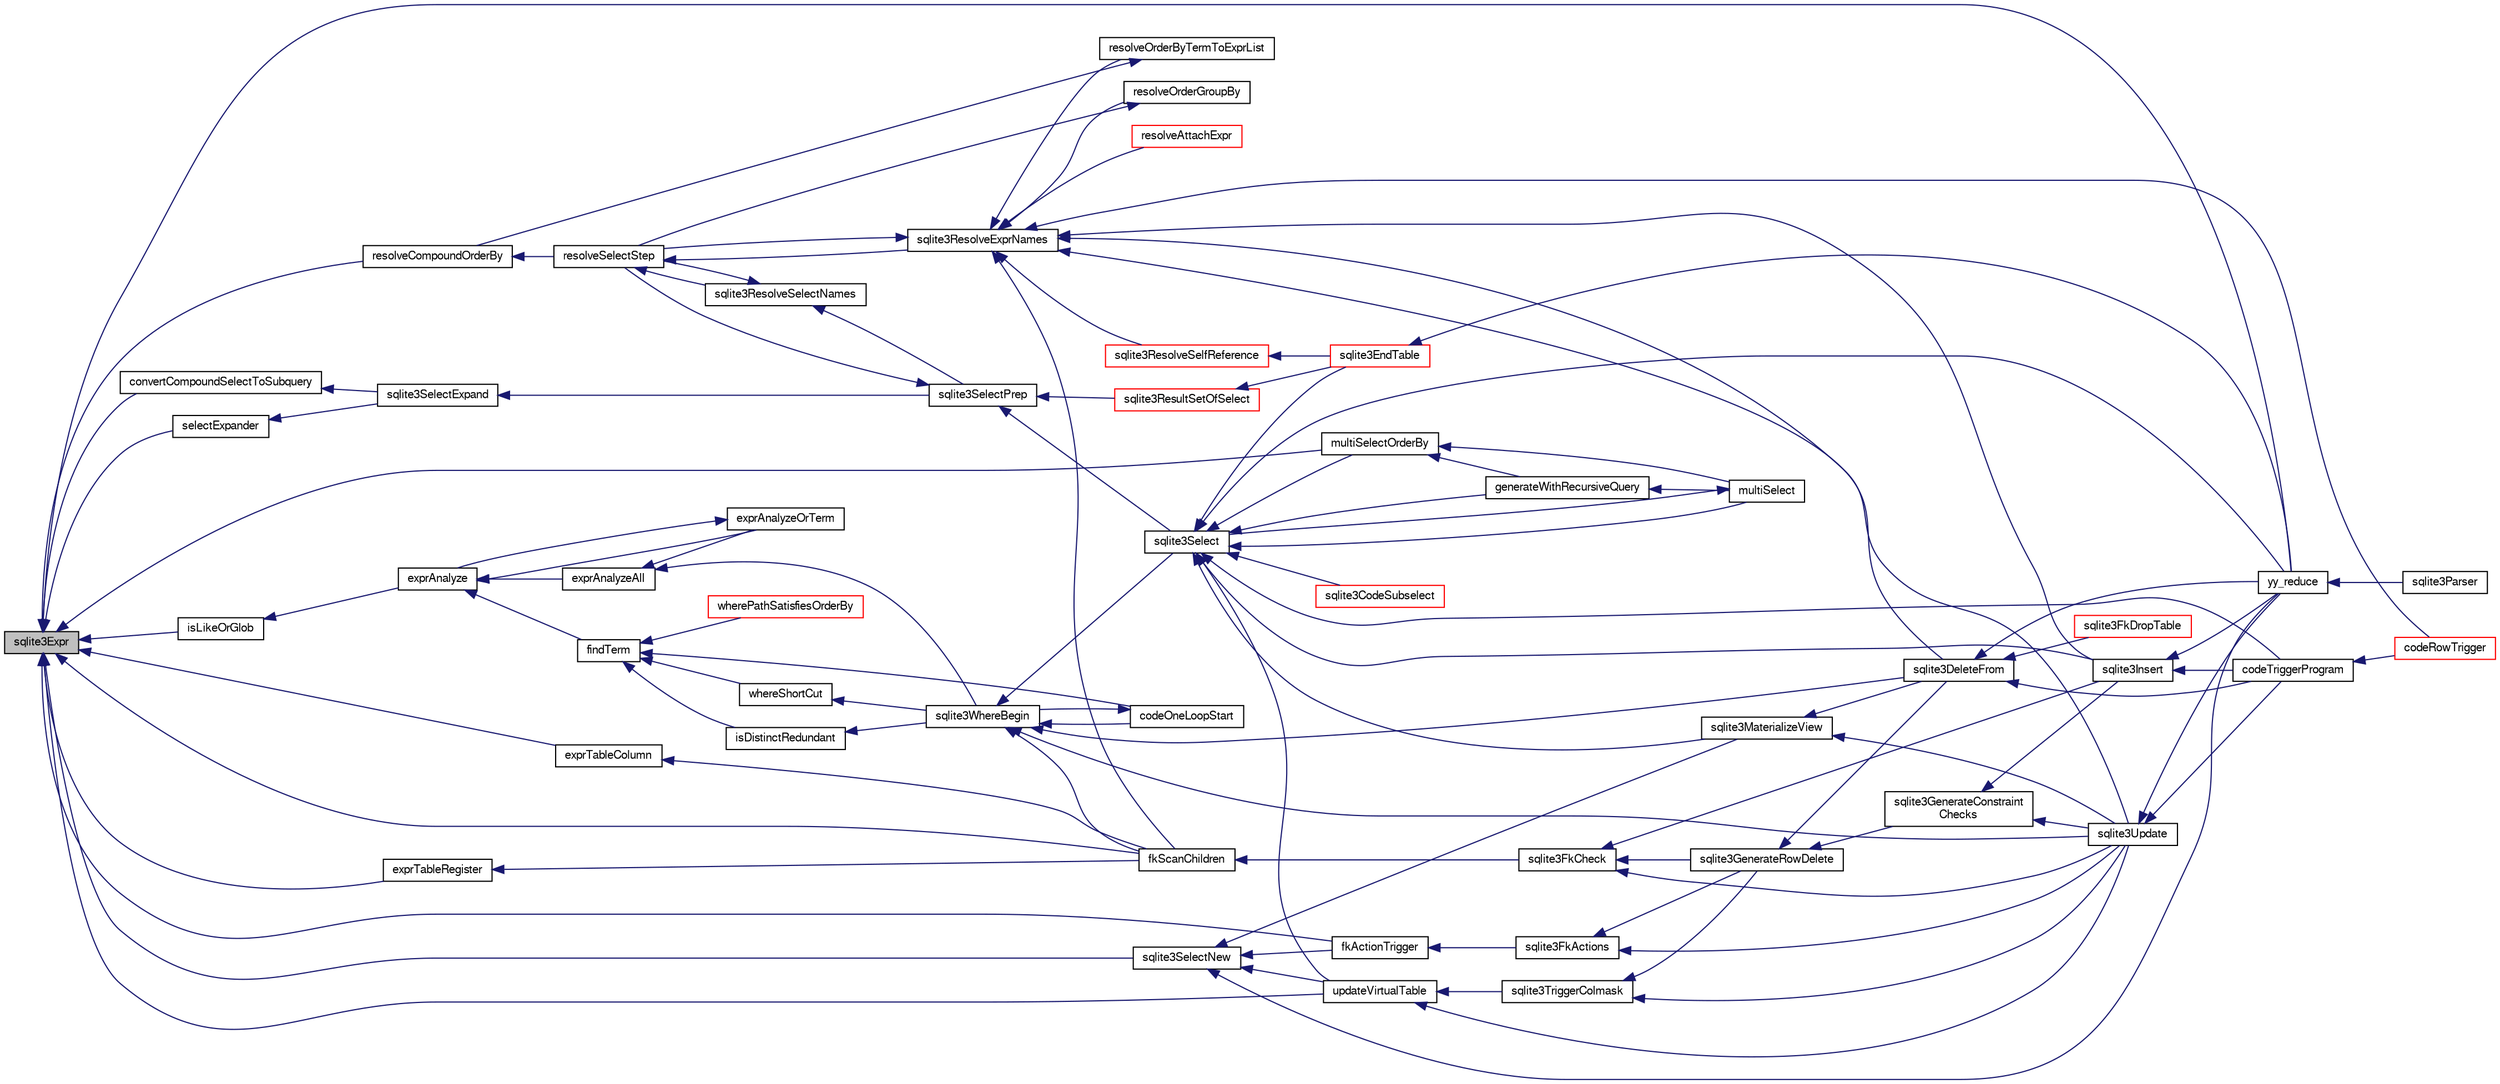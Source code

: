 digraph "sqlite3Expr"
{
  edge [fontname="FreeSans",fontsize="10",labelfontname="FreeSans",labelfontsize="10"];
  node [fontname="FreeSans",fontsize="10",shape=record];
  rankdir="LR";
  Node511767 [label="sqlite3Expr",height=0.2,width=0.4,color="black", fillcolor="grey75", style="filled", fontcolor="black"];
  Node511767 -> Node511768 [dir="back",color="midnightblue",fontsize="10",style="solid",fontname="FreeSans"];
  Node511768 [label="resolveCompoundOrderBy",height=0.2,width=0.4,color="black", fillcolor="white", style="filled",URL="$sqlite3_8c.html#a462c5aa49cfd6aad6a92fa60ddefc569"];
  Node511768 -> Node511769 [dir="back",color="midnightblue",fontsize="10",style="solid",fontname="FreeSans"];
  Node511769 [label="resolveSelectStep",height=0.2,width=0.4,color="black", fillcolor="white", style="filled",URL="$sqlite3_8c.html#a0b9015a9e505c63fd104dcbad672c814"];
  Node511769 -> Node511770 [dir="back",color="midnightblue",fontsize="10",style="solid",fontname="FreeSans"];
  Node511770 [label="sqlite3ResolveExprNames",height=0.2,width=0.4,color="black", fillcolor="white", style="filled",URL="$sqlite3_8c.html#a537cf717a3f847807d3a3fd65da636ad"];
  Node511770 -> Node511771 [dir="back",color="midnightblue",fontsize="10",style="solid",fontname="FreeSans"];
  Node511771 [label="resolveOrderByTermToExprList",height=0.2,width=0.4,color="black", fillcolor="white", style="filled",URL="$sqlite3_8c.html#ac7f7eabdc769257622ad90aac3e02fe6"];
  Node511771 -> Node511768 [dir="back",color="midnightblue",fontsize="10",style="solid",fontname="FreeSans"];
  Node511770 -> Node511772 [dir="back",color="midnightblue",fontsize="10",style="solid",fontname="FreeSans"];
  Node511772 [label="resolveOrderGroupBy",height=0.2,width=0.4,color="black", fillcolor="white", style="filled",URL="$sqlite3_8c.html#a4dc8ed6177a5de887eae1010992e3d00"];
  Node511772 -> Node511769 [dir="back",color="midnightblue",fontsize="10",style="solid",fontname="FreeSans"];
  Node511770 -> Node511769 [dir="back",color="midnightblue",fontsize="10",style="solid",fontname="FreeSans"];
  Node511770 -> Node511773 [dir="back",color="midnightblue",fontsize="10",style="solid",fontname="FreeSans"];
  Node511773 [label="sqlite3ResolveSelfReference",height=0.2,width=0.4,color="red", fillcolor="white", style="filled",URL="$sqlite3_8c.html#ab524095a849de78f8728167d19336094"];
  Node511773 -> Node511774 [dir="back",color="midnightblue",fontsize="10",style="solid",fontname="FreeSans"];
  Node511774 [label="sqlite3EndTable",height=0.2,width=0.4,color="red", fillcolor="white", style="filled",URL="$sqlite3_8c.html#a7b5f2c66c0f0b6f819d970ca389768b0"];
  Node511774 -> Node511776 [dir="back",color="midnightblue",fontsize="10",style="solid",fontname="FreeSans"];
  Node511776 [label="yy_reduce",height=0.2,width=0.4,color="black", fillcolor="white", style="filled",URL="$sqlite3_8c.html#a7c419a9b25711c666a9a2449ef377f14"];
  Node511776 -> Node511777 [dir="back",color="midnightblue",fontsize="10",style="solid",fontname="FreeSans"];
  Node511777 [label="sqlite3Parser",height=0.2,width=0.4,color="black", fillcolor="white", style="filled",URL="$sqlite3_8c.html#a0327d71a5fabe0b6a343d78a2602e72a"];
  Node511770 -> Node511781 [dir="back",color="midnightblue",fontsize="10",style="solid",fontname="FreeSans"];
  Node511781 [label="resolveAttachExpr",height=0.2,width=0.4,color="red", fillcolor="white", style="filled",URL="$sqlite3_8c.html#a2b0ae2ee3fae38ccc805f582a9ce38f5"];
  Node511770 -> Node511785 [dir="back",color="midnightblue",fontsize="10",style="solid",fontname="FreeSans"];
  Node511785 [label="sqlite3DeleteFrom",height=0.2,width=0.4,color="black", fillcolor="white", style="filled",URL="$sqlite3_8c.html#ab9b4b45349188b49eabb23f94608a091"];
  Node511785 -> Node511786 [dir="back",color="midnightblue",fontsize="10",style="solid",fontname="FreeSans"];
  Node511786 [label="sqlite3FkDropTable",height=0.2,width=0.4,color="red", fillcolor="white", style="filled",URL="$sqlite3_8c.html#a1218c6fc74e89152ceaa4760e82f5ef9"];
  Node511785 -> Node511788 [dir="back",color="midnightblue",fontsize="10",style="solid",fontname="FreeSans"];
  Node511788 [label="codeTriggerProgram",height=0.2,width=0.4,color="black", fillcolor="white", style="filled",URL="$sqlite3_8c.html#a120801f59d9281d201d2ff4b2606836e"];
  Node511788 -> Node511789 [dir="back",color="midnightblue",fontsize="10",style="solid",fontname="FreeSans"];
  Node511789 [label="codeRowTrigger",height=0.2,width=0.4,color="red", fillcolor="white", style="filled",URL="$sqlite3_8c.html#a463cea5aaaf388b560b206570a0022fc"];
  Node511785 -> Node511776 [dir="back",color="midnightblue",fontsize="10",style="solid",fontname="FreeSans"];
  Node511770 -> Node511799 [dir="back",color="midnightblue",fontsize="10",style="solid",fontname="FreeSans"];
  Node511799 [label="fkScanChildren",height=0.2,width=0.4,color="black", fillcolor="white", style="filled",URL="$sqlite3_8c.html#a67c9dcb484336b3155e7a82a037d4691"];
  Node511799 -> Node511800 [dir="back",color="midnightblue",fontsize="10",style="solid",fontname="FreeSans"];
  Node511800 [label="sqlite3FkCheck",height=0.2,width=0.4,color="black", fillcolor="white", style="filled",URL="$sqlite3_8c.html#aa38fb76c7d6f48f19772877a41703b92"];
  Node511800 -> Node511793 [dir="back",color="midnightblue",fontsize="10",style="solid",fontname="FreeSans"];
  Node511793 [label="sqlite3GenerateRowDelete",height=0.2,width=0.4,color="black", fillcolor="white", style="filled",URL="$sqlite3_8c.html#a2c76cbf3027fc18fdbb8cb4cd96b77d9"];
  Node511793 -> Node511785 [dir="back",color="midnightblue",fontsize="10",style="solid",fontname="FreeSans"];
  Node511793 -> Node511794 [dir="back",color="midnightblue",fontsize="10",style="solid",fontname="FreeSans"];
  Node511794 [label="sqlite3GenerateConstraint\lChecks",height=0.2,width=0.4,color="black", fillcolor="white", style="filled",URL="$sqlite3_8c.html#aef639c1e6a0c0a67ca6e7690ad931bd2"];
  Node511794 -> Node511795 [dir="back",color="midnightblue",fontsize="10",style="solid",fontname="FreeSans"];
  Node511795 [label="sqlite3Insert",height=0.2,width=0.4,color="black", fillcolor="white", style="filled",URL="$sqlite3_8c.html#a5b17c9c2000bae6bdff8e6be48d7dc2b"];
  Node511795 -> Node511788 [dir="back",color="midnightblue",fontsize="10",style="solid",fontname="FreeSans"];
  Node511795 -> Node511776 [dir="back",color="midnightblue",fontsize="10",style="solid",fontname="FreeSans"];
  Node511794 -> Node511796 [dir="back",color="midnightblue",fontsize="10",style="solid",fontname="FreeSans"];
  Node511796 [label="sqlite3Update",height=0.2,width=0.4,color="black", fillcolor="white", style="filled",URL="$sqlite3_8c.html#ac5aa67c46e8cc8174566fabe6809fafa"];
  Node511796 -> Node511788 [dir="back",color="midnightblue",fontsize="10",style="solid",fontname="FreeSans"];
  Node511796 -> Node511776 [dir="back",color="midnightblue",fontsize="10",style="solid",fontname="FreeSans"];
  Node511800 -> Node511795 [dir="back",color="midnightblue",fontsize="10",style="solid",fontname="FreeSans"];
  Node511800 -> Node511796 [dir="back",color="midnightblue",fontsize="10",style="solid",fontname="FreeSans"];
  Node511770 -> Node511795 [dir="back",color="midnightblue",fontsize="10",style="solid",fontname="FreeSans"];
  Node511770 -> Node511789 [dir="back",color="midnightblue",fontsize="10",style="solid",fontname="FreeSans"];
  Node511770 -> Node511796 [dir="back",color="midnightblue",fontsize="10",style="solid",fontname="FreeSans"];
  Node511769 -> Node511801 [dir="back",color="midnightblue",fontsize="10",style="solid",fontname="FreeSans"];
  Node511801 [label="sqlite3ResolveSelectNames",height=0.2,width=0.4,color="black", fillcolor="white", style="filled",URL="$sqlite3_8c.html#a0cf10c480643b1ab9eaa02056a400734"];
  Node511801 -> Node511769 [dir="back",color="midnightblue",fontsize="10",style="solid",fontname="FreeSans"];
  Node511801 -> Node511802 [dir="back",color="midnightblue",fontsize="10",style="solid",fontname="FreeSans"];
  Node511802 [label="sqlite3SelectPrep",height=0.2,width=0.4,color="black", fillcolor="white", style="filled",URL="$sqlite3_8c.html#aa4385bd53c0a43dea72fbc23cc78e1c6"];
  Node511802 -> Node511769 [dir="back",color="midnightblue",fontsize="10",style="solid",fontname="FreeSans"];
  Node511802 -> Node511803 [dir="back",color="midnightblue",fontsize="10",style="solid",fontname="FreeSans"];
  Node511803 [label="sqlite3ResultSetOfSelect",height=0.2,width=0.4,color="red", fillcolor="white", style="filled",URL="$sqlite3_8c.html#ade35a86757654a36498d74152aa2fda8"];
  Node511803 -> Node511774 [dir="back",color="midnightblue",fontsize="10",style="solid",fontname="FreeSans"];
  Node511802 -> Node511809 [dir="back",color="midnightblue",fontsize="10",style="solid",fontname="FreeSans"];
  Node511809 [label="sqlite3Select",height=0.2,width=0.4,color="black", fillcolor="white", style="filled",URL="$sqlite3_8c.html#a2465ee8c956209ba4b272477b7c21a45"];
  Node511809 -> Node511810 [dir="back",color="midnightblue",fontsize="10",style="solid",fontname="FreeSans"];
  Node511810 [label="sqlite3CodeSubselect",height=0.2,width=0.4,color="red", fillcolor="white", style="filled",URL="$sqlite3_8c.html#aa69b46d2204a1d1b110107a1be12ee0c"];
  Node511809 -> Node511774 [dir="back",color="midnightblue",fontsize="10",style="solid",fontname="FreeSans"];
  Node511809 -> Node511850 [dir="back",color="midnightblue",fontsize="10",style="solid",fontname="FreeSans"];
  Node511850 [label="sqlite3MaterializeView",height=0.2,width=0.4,color="black", fillcolor="white", style="filled",URL="$sqlite3_8c.html#a4557984b0b75f998fb0c3f231c9b1def"];
  Node511850 -> Node511785 [dir="back",color="midnightblue",fontsize="10",style="solid",fontname="FreeSans"];
  Node511850 -> Node511796 [dir="back",color="midnightblue",fontsize="10",style="solid",fontname="FreeSans"];
  Node511809 -> Node511795 [dir="back",color="midnightblue",fontsize="10",style="solid",fontname="FreeSans"];
  Node511809 -> Node511832 [dir="back",color="midnightblue",fontsize="10",style="solid",fontname="FreeSans"];
  Node511832 [label="generateWithRecursiveQuery",height=0.2,width=0.4,color="black", fillcolor="white", style="filled",URL="$sqlite3_8c.html#ade2c3663fa9c3b9676507984b9483942"];
  Node511832 -> Node511833 [dir="back",color="midnightblue",fontsize="10",style="solid",fontname="FreeSans"];
  Node511833 [label="multiSelect",height=0.2,width=0.4,color="black", fillcolor="white", style="filled",URL="$sqlite3_8c.html#a6456c61f3d9b2389738753cedfa24fa7"];
  Node511833 -> Node511809 [dir="back",color="midnightblue",fontsize="10",style="solid",fontname="FreeSans"];
  Node511809 -> Node511833 [dir="back",color="midnightblue",fontsize="10",style="solid",fontname="FreeSans"];
  Node511809 -> Node511834 [dir="back",color="midnightblue",fontsize="10",style="solid",fontname="FreeSans"];
  Node511834 [label="multiSelectOrderBy",height=0.2,width=0.4,color="black", fillcolor="white", style="filled",URL="$sqlite3_8c.html#afcdb8488c6f4dfdadaf9f04bca35b808"];
  Node511834 -> Node511832 [dir="back",color="midnightblue",fontsize="10",style="solid",fontname="FreeSans"];
  Node511834 -> Node511833 [dir="back",color="midnightblue",fontsize="10",style="solid",fontname="FreeSans"];
  Node511809 -> Node511788 [dir="back",color="midnightblue",fontsize="10",style="solid",fontname="FreeSans"];
  Node511809 -> Node511851 [dir="back",color="midnightblue",fontsize="10",style="solid",fontname="FreeSans"];
  Node511851 [label="updateVirtualTable",height=0.2,width=0.4,color="black", fillcolor="white", style="filled",URL="$sqlite3_8c.html#a740220531db9293c39a2cdd7da3f74e1"];
  Node511851 -> Node511798 [dir="back",color="midnightblue",fontsize="10",style="solid",fontname="FreeSans"];
  Node511798 [label="sqlite3TriggerColmask",height=0.2,width=0.4,color="black", fillcolor="white", style="filled",URL="$sqlite3_8c.html#acace8e99e37ae5e84ea03c65e820c540"];
  Node511798 -> Node511793 [dir="back",color="midnightblue",fontsize="10",style="solid",fontname="FreeSans"];
  Node511798 -> Node511796 [dir="back",color="midnightblue",fontsize="10",style="solid",fontname="FreeSans"];
  Node511851 -> Node511796 [dir="back",color="midnightblue",fontsize="10",style="solid",fontname="FreeSans"];
  Node511809 -> Node511776 [dir="back",color="midnightblue",fontsize="10",style="solid",fontname="FreeSans"];
  Node511767 -> Node511852 [dir="back",color="midnightblue",fontsize="10",style="solid",fontname="FreeSans"];
  Node511852 [label="exprTableRegister",height=0.2,width=0.4,color="black", fillcolor="white", style="filled",URL="$sqlite3_8c.html#a9357d0ff7fe8d9865f5940bc4b112cc9"];
  Node511852 -> Node511799 [dir="back",color="midnightblue",fontsize="10",style="solid",fontname="FreeSans"];
  Node511767 -> Node511853 [dir="back",color="midnightblue",fontsize="10",style="solid",fontname="FreeSans"];
  Node511853 [label="exprTableColumn",height=0.2,width=0.4,color="black", fillcolor="white", style="filled",URL="$sqlite3_8c.html#a15845b5261f0c14ce3381cedf57ba8c3"];
  Node511853 -> Node511799 [dir="back",color="midnightblue",fontsize="10",style="solid",fontname="FreeSans"];
  Node511767 -> Node511799 [dir="back",color="midnightblue",fontsize="10",style="solid",fontname="FreeSans"];
  Node511767 -> Node511854 [dir="back",color="midnightblue",fontsize="10",style="solid",fontname="FreeSans"];
  Node511854 [label="fkActionTrigger",height=0.2,width=0.4,color="black", fillcolor="white", style="filled",URL="$sqlite3_8c.html#a45d66e3277860bacad58eb6296680c8e"];
  Node511854 -> Node511792 [dir="back",color="midnightblue",fontsize="10",style="solid",fontname="FreeSans"];
  Node511792 [label="sqlite3FkActions",height=0.2,width=0.4,color="black", fillcolor="white", style="filled",URL="$sqlite3_8c.html#a39159bd1623724946c22355ba7f3ef90"];
  Node511792 -> Node511793 [dir="back",color="midnightblue",fontsize="10",style="solid",fontname="FreeSans"];
  Node511792 -> Node511796 [dir="back",color="midnightblue",fontsize="10",style="solid",fontname="FreeSans"];
  Node511767 -> Node511855 [dir="back",color="midnightblue",fontsize="10",style="solid",fontname="FreeSans"];
  Node511855 [label="sqlite3SelectNew",height=0.2,width=0.4,color="black", fillcolor="white", style="filled",URL="$sqlite3_8c.html#af637faf2f42e6ac5b93c317ed350252c"];
  Node511855 -> Node511850 [dir="back",color="midnightblue",fontsize="10",style="solid",fontname="FreeSans"];
  Node511855 -> Node511854 [dir="back",color="midnightblue",fontsize="10",style="solid",fontname="FreeSans"];
  Node511855 -> Node511851 [dir="back",color="midnightblue",fontsize="10",style="solid",fontname="FreeSans"];
  Node511855 -> Node511776 [dir="back",color="midnightblue",fontsize="10",style="solid",fontname="FreeSans"];
  Node511767 -> Node511834 [dir="back",color="midnightblue",fontsize="10",style="solid",fontname="FreeSans"];
  Node511767 -> Node511856 [dir="back",color="midnightblue",fontsize="10",style="solid",fontname="FreeSans"];
  Node511856 [label="convertCompoundSelectToSubquery",height=0.2,width=0.4,color="black", fillcolor="white", style="filled",URL="$sqlite3_8c.html#a81a588e62b98e8445d4540bbbc30e10a"];
  Node511856 -> Node511808 [dir="back",color="midnightblue",fontsize="10",style="solid",fontname="FreeSans"];
  Node511808 [label="sqlite3SelectExpand",height=0.2,width=0.4,color="black", fillcolor="white", style="filled",URL="$sqlite3_8c.html#ae55acd1d8219505e629c2148950fa3de"];
  Node511808 -> Node511802 [dir="back",color="midnightblue",fontsize="10",style="solid",fontname="FreeSans"];
  Node511767 -> Node511807 [dir="back",color="midnightblue",fontsize="10",style="solid",fontname="FreeSans"];
  Node511807 [label="selectExpander",height=0.2,width=0.4,color="black", fillcolor="white", style="filled",URL="$sqlite3_8c.html#abee977318fbf74531340c6e41b0ca953"];
  Node511807 -> Node511808 [dir="back",color="midnightblue",fontsize="10",style="solid",fontname="FreeSans"];
  Node511767 -> Node511851 [dir="back",color="midnightblue",fontsize="10",style="solid",fontname="FreeSans"];
  Node511767 -> Node511839 [dir="back",color="midnightblue",fontsize="10",style="solid",fontname="FreeSans"];
  Node511839 [label="isLikeOrGlob",height=0.2,width=0.4,color="black", fillcolor="white", style="filled",URL="$sqlite3_8c.html#a6c38e495198bf8976f68d1a6ebd74a50"];
  Node511839 -> Node511840 [dir="back",color="midnightblue",fontsize="10",style="solid",fontname="FreeSans"];
  Node511840 [label="exprAnalyze",height=0.2,width=0.4,color="black", fillcolor="white", style="filled",URL="$sqlite3_8c.html#acb10e48c9a4184a4edd9bfd5b14ad0b7"];
  Node511840 -> Node511841 [dir="back",color="midnightblue",fontsize="10",style="solid",fontname="FreeSans"];
  Node511841 [label="findTerm",height=0.2,width=0.4,color="black", fillcolor="white", style="filled",URL="$sqlite3_8c.html#af26eb1eed85001fcf29fa189b631ac4b"];
  Node511841 -> Node511842 [dir="back",color="midnightblue",fontsize="10",style="solid",fontname="FreeSans"];
  Node511842 [label="isDistinctRedundant",height=0.2,width=0.4,color="black", fillcolor="white", style="filled",URL="$sqlite3_8c.html#acfc2ade61d376596f173a8f70fea379b"];
  Node511842 -> Node511825 [dir="back",color="midnightblue",fontsize="10",style="solid",fontname="FreeSans"];
  Node511825 [label="sqlite3WhereBegin",height=0.2,width=0.4,color="black", fillcolor="white", style="filled",URL="$sqlite3_8c.html#acad049f5c9a96a8118cffd5e5ce89f7c"];
  Node511825 -> Node511785 [dir="back",color="midnightblue",fontsize="10",style="solid",fontname="FreeSans"];
  Node511825 -> Node511799 [dir="back",color="midnightblue",fontsize="10",style="solid",fontname="FreeSans"];
  Node511825 -> Node511809 [dir="back",color="midnightblue",fontsize="10",style="solid",fontname="FreeSans"];
  Node511825 -> Node511796 [dir="back",color="midnightblue",fontsize="10",style="solid",fontname="FreeSans"];
  Node511825 -> Node511826 [dir="back",color="midnightblue",fontsize="10",style="solid",fontname="FreeSans"];
  Node511826 [label="codeOneLoopStart",height=0.2,width=0.4,color="black", fillcolor="white", style="filled",URL="$sqlite3_8c.html#aa868875120b151c169cc79139ed6e008"];
  Node511826 -> Node511825 [dir="back",color="midnightblue",fontsize="10",style="solid",fontname="FreeSans"];
  Node511841 -> Node511826 [dir="back",color="midnightblue",fontsize="10",style="solid",fontname="FreeSans"];
  Node511841 -> Node511843 [dir="back",color="midnightblue",fontsize="10",style="solid",fontname="FreeSans"];
  Node511843 [label="wherePathSatisfiesOrderBy",height=0.2,width=0.4,color="red", fillcolor="white", style="filled",URL="$sqlite3_8c.html#a0d0fdea0c17942906bcb742c15cf8861"];
  Node511841 -> Node511845 [dir="back",color="midnightblue",fontsize="10",style="solid",fontname="FreeSans"];
  Node511845 [label="whereShortCut",height=0.2,width=0.4,color="black", fillcolor="white", style="filled",URL="$sqlite3_8c.html#ae1e6727024b08b6596d4d28882587b86"];
  Node511845 -> Node511825 [dir="back",color="midnightblue",fontsize="10",style="solid",fontname="FreeSans"];
  Node511840 -> Node511846 [dir="back",color="midnightblue",fontsize="10",style="solid",fontname="FreeSans"];
  Node511846 [label="exprAnalyzeAll",height=0.2,width=0.4,color="black", fillcolor="white", style="filled",URL="$sqlite3_8c.html#a2e7a957af98e240fa68e34d6ff639437"];
  Node511846 -> Node511847 [dir="back",color="midnightblue",fontsize="10",style="solid",fontname="FreeSans"];
  Node511847 [label="exprAnalyzeOrTerm",height=0.2,width=0.4,color="black", fillcolor="white", style="filled",URL="$sqlite3_8c.html#ab95cabd8b51cb2291b5bef0c4a3776d2"];
  Node511847 -> Node511840 [dir="back",color="midnightblue",fontsize="10",style="solid",fontname="FreeSans"];
  Node511846 -> Node511825 [dir="back",color="midnightblue",fontsize="10",style="solid",fontname="FreeSans"];
  Node511840 -> Node511847 [dir="back",color="midnightblue",fontsize="10",style="solid",fontname="FreeSans"];
  Node511767 -> Node511776 [dir="back",color="midnightblue",fontsize="10",style="solid",fontname="FreeSans"];
}
